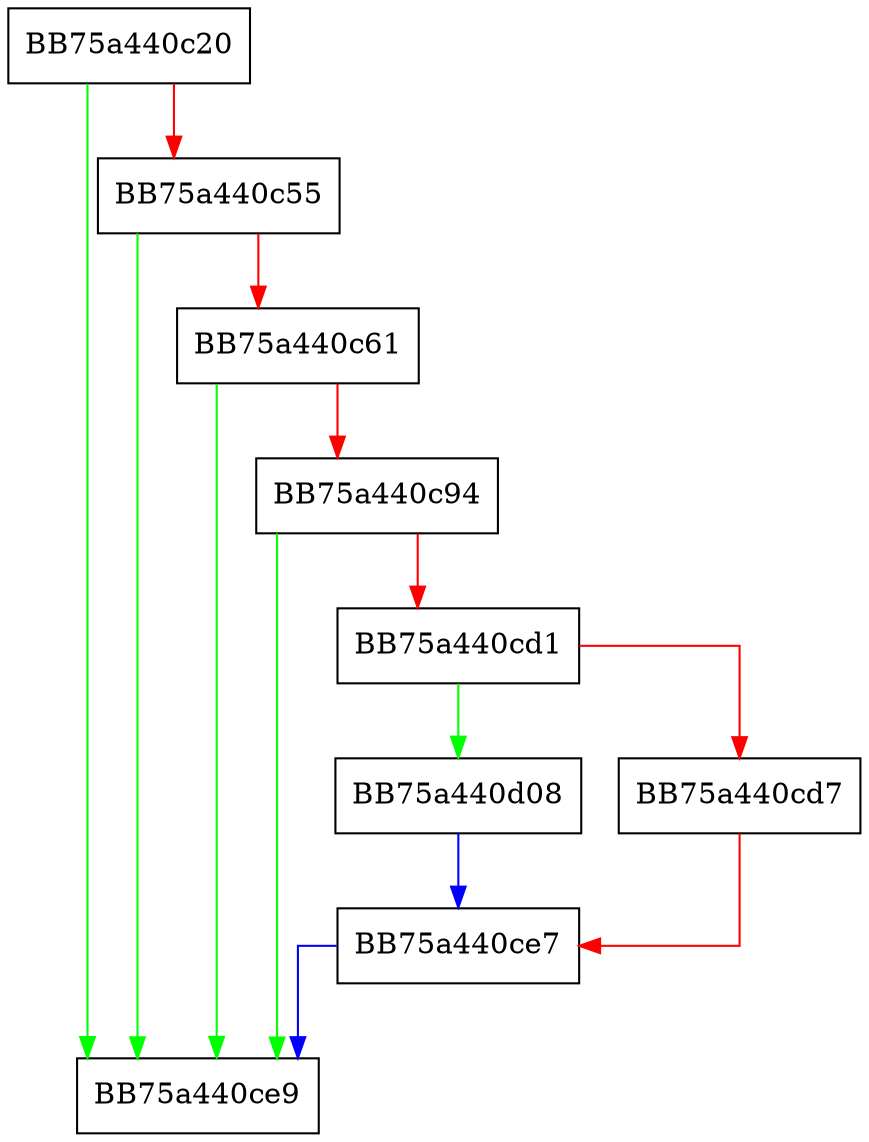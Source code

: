 digraph CheckTrustedContent {
  node [shape="box"];
  graph [splines=ortho];
  BB75a440c20 -> BB75a440ce9 [color="green"];
  BB75a440c20 -> BB75a440c55 [color="red"];
  BB75a440c55 -> BB75a440ce9 [color="green"];
  BB75a440c55 -> BB75a440c61 [color="red"];
  BB75a440c61 -> BB75a440ce9 [color="green"];
  BB75a440c61 -> BB75a440c94 [color="red"];
  BB75a440c94 -> BB75a440ce9 [color="green"];
  BB75a440c94 -> BB75a440cd1 [color="red"];
  BB75a440cd1 -> BB75a440d08 [color="green"];
  BB75a440cd1 -> BB75a440cd7 [color="red"];
  BB75a440cd7 -> BB75a440ce7 [color="red"];
  BB75a440ce7 -> BB75a440ce9 [color="blue"];
  BB75a440d08 -> BB75a440ce7 [color="blue"];
}